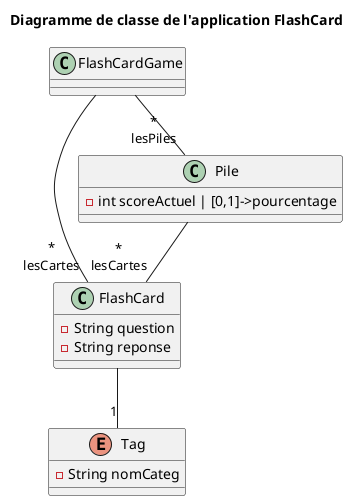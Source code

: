 @startuml

title Diagramme de classe de l'application FlashCard

' ABDEE6

class FlashCardGame {
    
}
class FlashCard {
    -String question
    -String reponse
    }
class Pile {
    -int scoreActuel | [0,1]->pourcentage
}
enum Tag {
    -String nomCateg
}

FlashCardGame -- "*\nlesCartes" FlashCard
FlashCardGame -- "*\nlesPiles" Pile
Pile -- "*\nlesCartes" FlashCard
FlashCard -- "1" Tag